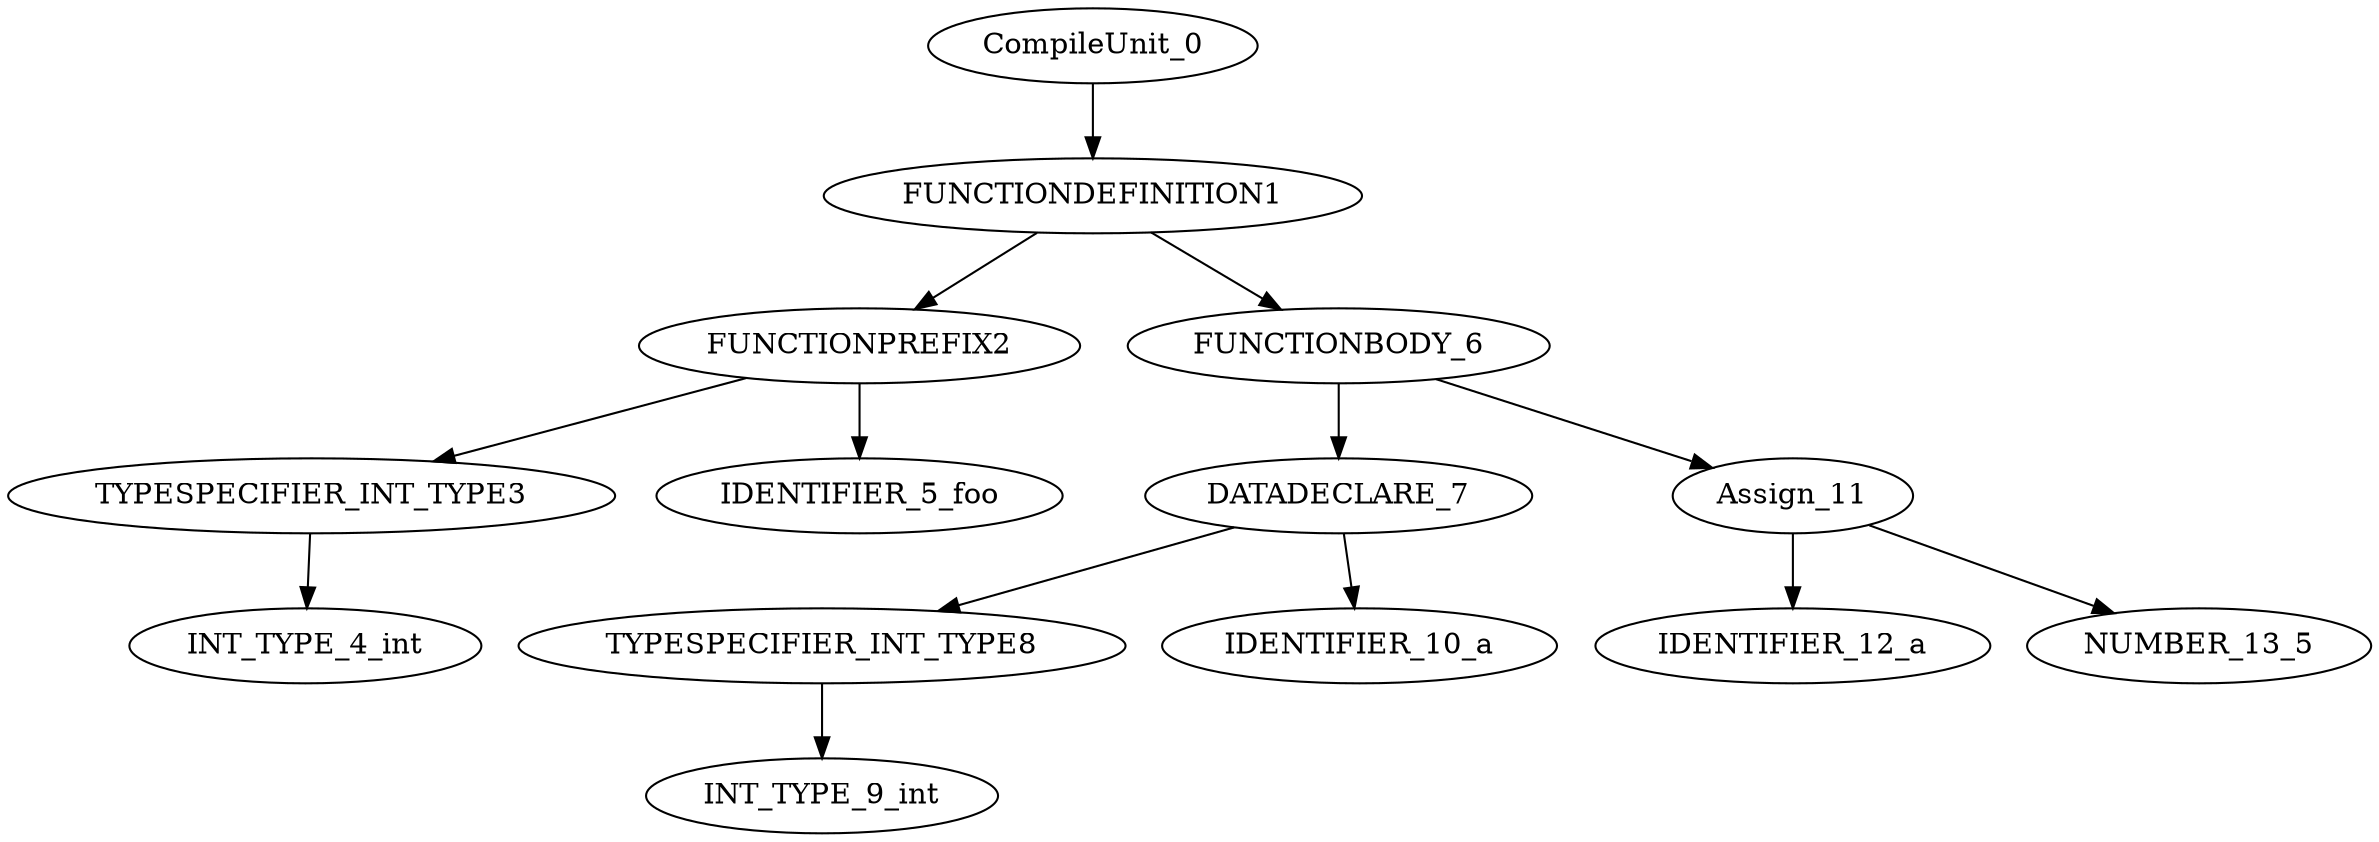 digraph G{
"CompileUnit_0"->"FUNCTIONDEFINITION1";
"FUNCTIONDEFINITION1"->"FUNCTIONPREFIX2";
"FUNCTIONPREFIX2"->"TYPESPECIFIER_INT_TYPE3";
"TYPESPECIFIER_INT_TYPE3"->"INT_TYPE_4_int";
"FUNCTIONPREFIX2"->"IDENTIFIER_5_foo";
"FUNCTIONDEFINITION1"->"FUNCTIONBODY_6";
"FUNCTIONBODY_6"->"DATADECLARE_7";
"DATADECLARE_7"->"TYPESPECIFIER_INT_TYPE8";
"TYPESPECIFIER_INT_TYPE8"->"INT_TYPE_9_int";
"DATADECLARE_7"->"IDENTIFIER_10_a";
"FUNCTIONBODY_6"->"Assign_11";
"Assign_11"->"IDENTIFIER_12_a";
"Assign_11"->"NUMBER_13_5";
}
